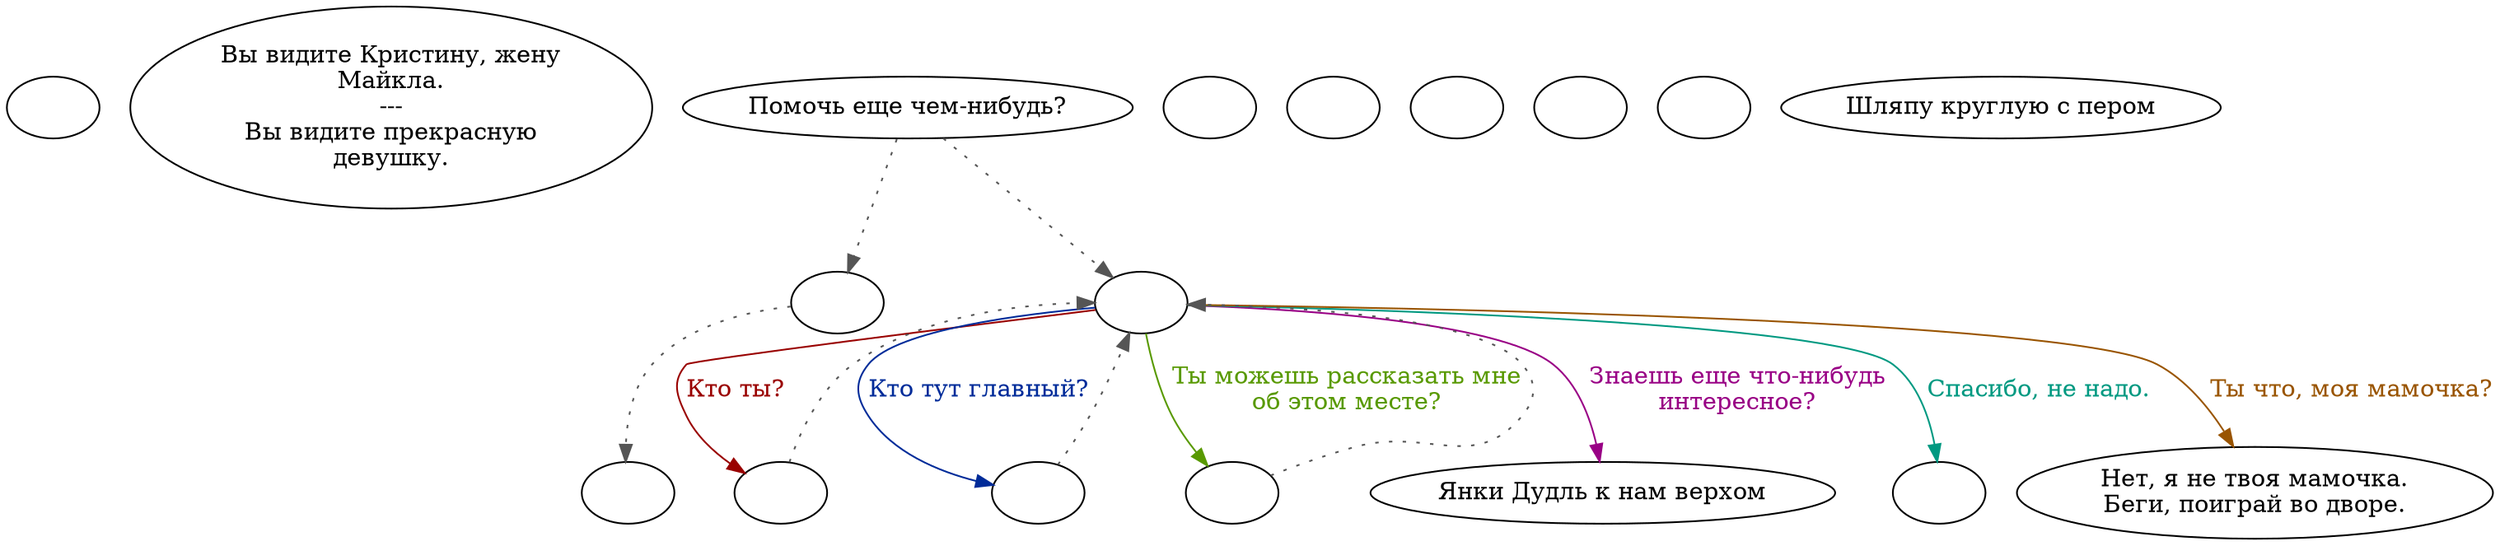 digraph bychris {
  "start" [style=filled       fillcolor="#FFFFFF"       color="#000000"]
  "start" [label=""]
  "look_at_p_proc" [style=filled       fillcolor="#FFFFFF"       color="#000000"]
  "look_at_p_proc" [label="Вы видите Кристину, жену\nМайкла.\n---\nВы видите прекрасную\nдевушку."]
  "talk_p_proc" [style=filled       fillcolor="#FFFFFF"       color="#000000"]
  "talk_p_proc" -> "get_reaction" [style=dotted color="#555555"]
  "talk_p_proc" -> "BYChris01" [style=dotted color="#555555"]
  "talk_p_proc" [label="Помочь еще чем-нибудь?"]
  "damage_p_proc" [style=filled       fillcolor="#FFFFFF"       color="#000000"]
  "damage_p_proc" [label=""]
  "destroy_p_proc" [style=filled       fillcolor="#FFFFFF"       color="#000000"]
  "destroy_p_proc" [label=""]
  "critter_p_proc" [style=filled       fillcolor="#FFFFFF"       color="#000000"]
  "critter_p_proc" [label=""]
  "pickup_p_proc" [style=filled       fillcolor="#FFFFFF"       color="#000000"]
  "pickup_p_proc" [label=""]
  "map_enter_p_proc" [style=filled       fillcolor="#FFFFFF"       color="#000000"]
  "map_enter_p_proc" [label=""]
  "BYChris01" [style=filled       fillcolor="#FFFFFF"       color="#000000"]
  "BYChris01" [label=""]
  "BYChris01" -> "BYChris02" [label="Кто ты?" color="#990100" fontcolor="#990100"]
  "BYChris01" -> "BYChris03" [label="Кто тут главный?" color="#002B99" fontcolor="#002B99"]
  "BYChris01" -> "BYChris04" [label="Ты можешь рассказать мне\nоб этом месте?" color="#589900" fontcolor="#589900"]
  "BYChris01" -> "BYChris05" [label="Знаешь еще что-нибудь\nинтересное?" color="#990085" fontcolor="#990085"]
  "BYChris01" -> "BYChrisEnd" [label="Спасибо, не надо." color="#009981" fontcolor="#009981"]
  "BYChris01" -> "BYChris07" [label="Ты что, моя мамочка?" color="#995400" fontcolor="#995400"]
  "BYChris02" [style=filled       fillcolor="#FFFFFF"       color="#000000"]
  "BYChris02" -> "BYChris01" [style=dotted color="#555555"]
  "BYChris02" [label=""]
  "BYChris03" [style=filled       fillcolor="#FFFFFF"       color="#000000"]
  "BYChris03" -> "BYChris01" [style=dotted color="#555555"]
  "BYChris03" [label=""]
  "BYChris04" [style=filled       fillcolor="#FFFFFF"       color="#000000"]
  "BYChris04" -> "BYChris01" [style=dotted color="#555555"]
  "BYChris04" [label=""]
  "BYChris05" [style=filled       fillcolor="#FFFFFF"       color="#000000"]
  "BYChris05" [label="Янки Дудль к нам верхом"]
  "BYChris06" [style=filled       fillcolor="#FFFFFF"       color="#000000"]
  "BYChris06" [label="Шляпу круглую с пером"]
  "BYChris07" [style=filled       fillcolor="#FFFFFF"       color="#000000"]
  "BYChris07" [label="Нет, я не твоя мамочка.\nБеги, поиграй во дворе."]
  "BYChrisEnd" [style=filled       fillcolor="#FFFFFF"       color="#000000"]
  "BYChrisEnd" [label=""]
  "get_reaction" [style=filled       fillcolor="#FFFFFF"       color="#000000"]
  "get_reaction" -> "ReactToLevel" [style=dotted color="#555555"]
  "get_reaction" [label=""]
  "ReactToLevel" [style=filled       fillcolor="#FFFFFF"       color="#000000"]
  "ReactToLevel" [label=""]
}